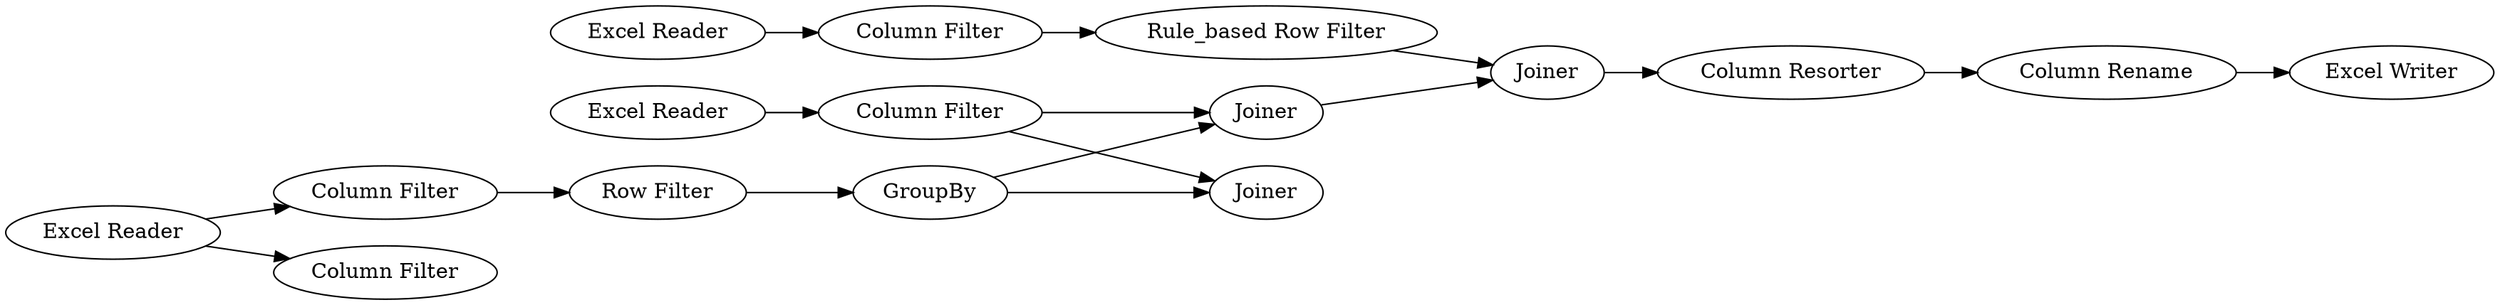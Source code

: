 digraph {
	"5949576668240359283_32" [label=Joiner]
	"5949576668240359283_40" [label="Column Filter"]
	"5949576668240359283_34" [label="Excel Writer"]
	"5949576668240359283_24" [label="Column Filter"]
	"5949576668240359283_35" [label="Column Filter"]
	"5949576668240359283_42" [label=Joiner]
	"5949576668240359283_25" [label="Row Filter"]
	"5949576668240359283_33" [label="Column Rename"]
	"5949576668240359283_41" [label="Rule_based Row Filter"]
	"5949576668240359283_45" [label=Joiner]
	"5949576668240359283_44" [label="Column Resorter"]
	"5949576668240359283_31" [label="Column Filter"]
	"5949576668240359283_4" [label="Excel Reader"]
	"5949576668240359283_1" [label="Excel Reader"]
	"5949576668240359283_28" [label=GroupBy]
	"5949576668240359283_39" [label="Excel Reader"]
	"5949576668240359283_28" -> "5949576668240359283_45"
	"5949576668240359283_33" -> "5949576668240359283_34"
	"5949576668240359283_44" -> "5949576668240359283_33"
	"5949576668240359283_1" -> "5949576668240359283_24"
	"5949576668240359283_31" -> "5949576668240359283_32"
	"5949576668240359283_1" -> "5949576668240359283_35"
	"5949576668240359283_28" -> "5949576668240359283_32"
	"5949576668240359283_40" -> "5949576668240359283_41"
	"5949576668240359283_25" -> "5949576668240359283_28"
	"5949576668240359283_42" -> "5949576668240359283_44"
	"5949576668240359283_4" -> "5949576668240359283_31"
	"5949576668240359283_41" -> "5949576668240359283_42"
	"5949576668240359283_24" -> "5949576668240359283_25"
	"5949576668240359283_31" -> "5949576668240359283_45"
	"5949576668240359283_39" -> "5949576668240359283_40"
	"5949576668240359283_32" -> "5949576668240359283_42"
	rankdir=LR
}
